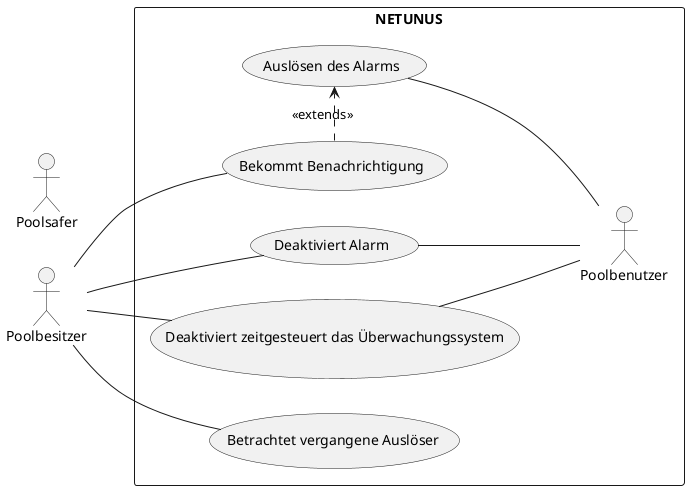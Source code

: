 @startuml
left to right direction
actor Poolbesitzer
actor Poolsafer
rectangle NETUNUS{
    Poolbesitzer -- (Bekommt Benachrichtigung)
    Poolbesitzer -- (Deaktiviert Alarm)
    Poolbesitzer -- (Deaktiviert zeitgesteuert das Überwachungssystem)
    Poolbesitzer -- (Betrachtet vergangene Auslöser)
    (Bekommt Benachrichtigung) .> (Auslösen des Alarms) : <<extends>>
    (Deaktiviert Alarm) -- Poolbenutzer
    (Deaktiviert zeitgesteuert das Überwachungssystem) -- Poolbenutzer
    (Auslösen des Alarms) -- Poolbenutzer
}
@enduml